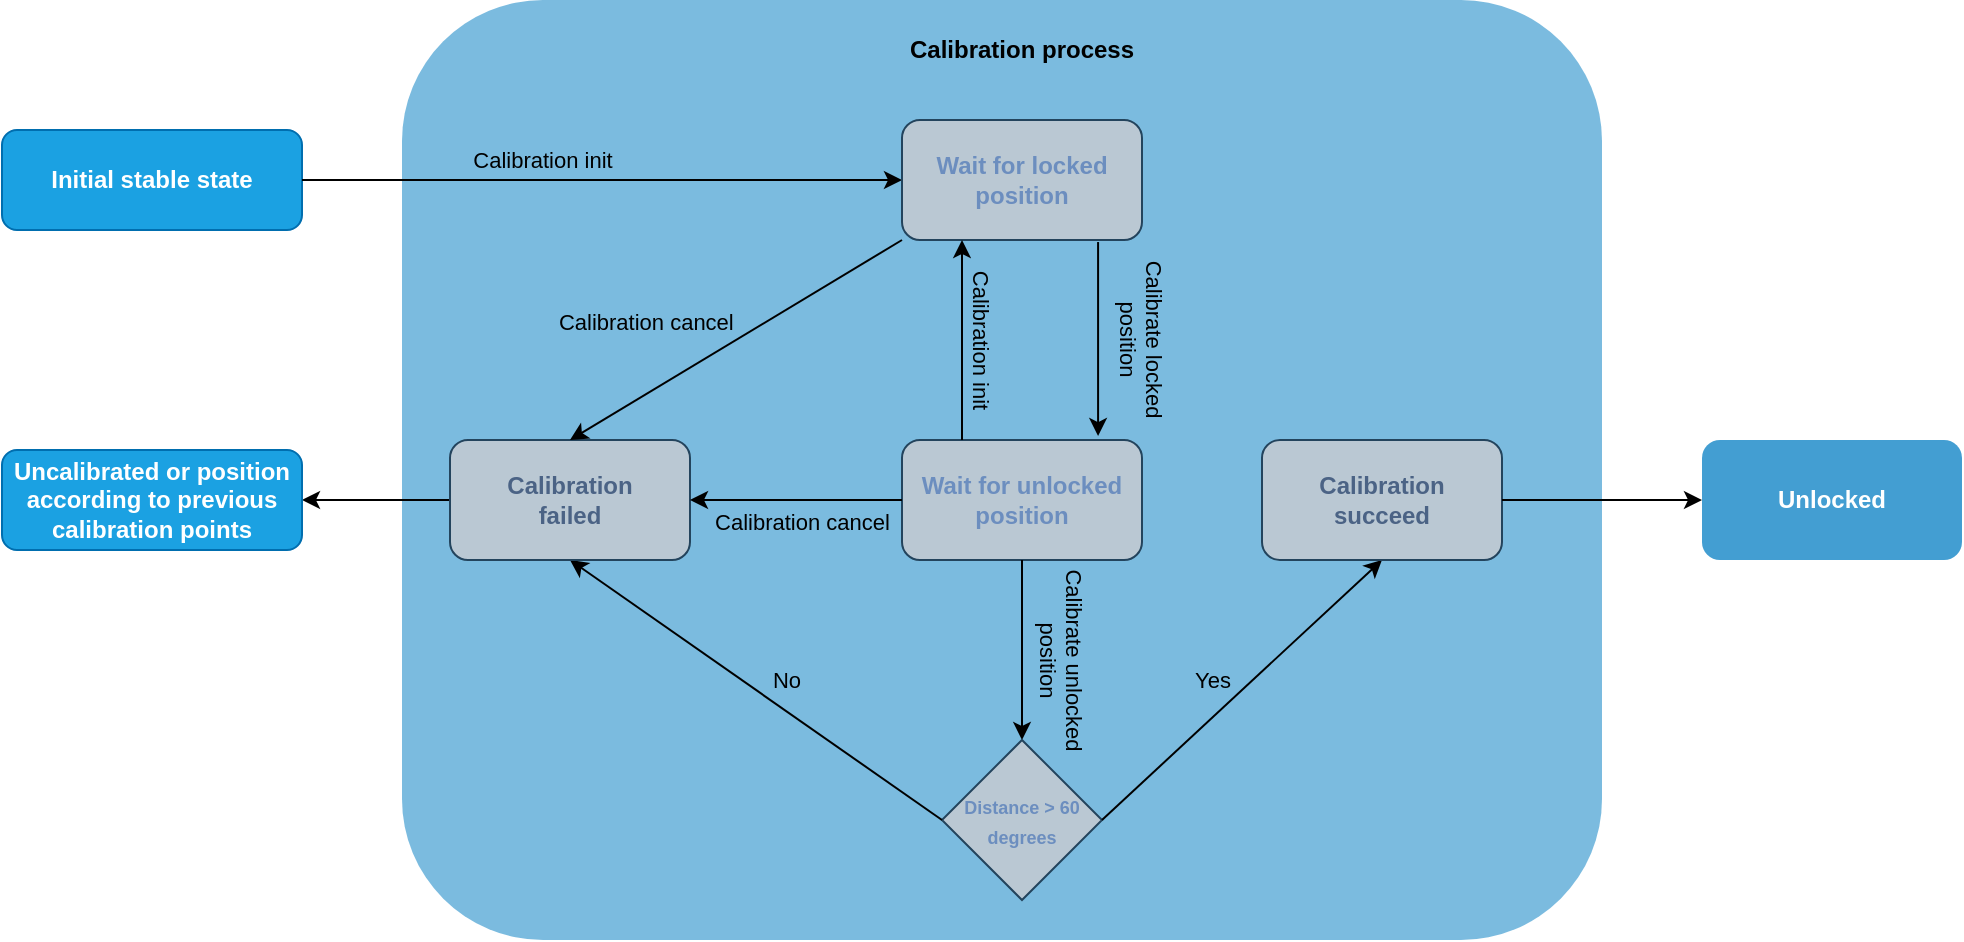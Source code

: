 <mxfile version="23.0.2" type="device">
  <diagram id="V6EAEFwaIlpr3qccd9h4" name="Page-1">
    <mxGraphModel dx="1195" dy="703" grid="1" gridSize="10" guides="1" tooltips="1" connect="1" arrows="1" fold="1" page="1" pageScale="1" pageWidth="827" pageHeight="1169" background="#ffffff" math="0" shadow="0">
      <root>
        <mxCell id="0" />
        <mxCell id="1" parent="0" />
        <mxCell id="8" value="&lt;p style=&quot;line-height: 120%;&quot;&gt;&lt;br&gt;&lt;/p&gt;" style="rounded=1;whiteSpace=wrap;html=1;fillColor=#439ED2;align=left;strokeColor=none;fontColor=#FFFFFF;strokeWidth=3;opacity=70;" parent="1" vertex="1">
          <mxGeometry x="230" y="30" width="600" height="470" as="geometry" />
        </mxCell>
        <mxCell id="5" value="&lt;b&gt;&lt;font&gt;Initial stable state&lt;/font&gt;&lt;br&gt;&lt;/b&gt;" style="rounded=1;whiteSpace=wrap;html=1;fillColor=#1ba1e2;fontColor=#FFFFFF;strokeColor=#006EAF;" parent="1" vertex="1">
          <mxGeometry x="30" y="95" width="150" height="50" as="geometry" />
        </mxCell>
        <mxCell id="6" value="" style="endArrow=classic;html=1;exitX=1;exitY=0.5;exitDx=0;exitDy=0;entryX=0;entryY=0.5;entryDx=0;entryDy=0;fontColor=#FFFFFF;strokeColor=#000000;" parent="1" source="5" target="12" edge="1">
          <mxGeometry relative="1" as="geometry">
            <mxPoint x="200" y="220" as="sourcePoint" />
            <mxPoint x="300" y="220" as="targetPoint" />
          </mxGeometry>
        </mxCell>
        <mxCell id="7" value="Calibration init" style="edgeLabel;resizable=0;html=1;align=center;verticalAlign=middle;fillColor=#439ED2;labelBackgroundColor=none;fontColor=#000000;" parent="6" connectable="0" vertex="1">
          <mxGeometry relative="1" as="geometry">
            <mxPoint x="-30" y="-10" as="offset" />
          </mxGeometry>
        </mxCell>
        <mxCell id="12" value="&lt;b&gt;&lt;font color=&quot;#6c8ebf&quot;&gt;Wait for locked position&lt;/font&gt;&lt;/b&gt;" style="rounded=1;whiteSpace=wrap;html=1;fillColor=#bac8d3;strokeColor=#23445d;" parent="1" vertex="1">
          <mxGeometry x="480" y="90" width="120" height="60" as="geometry" />
        </mxCell>
        <mxCell id="13" value="&lt;b&gt;&lt;font color=&quot;#6c8ebf&quot;&gt;Wait for unlocked position&lt;/font&gt;&lt;/b&gt;" style="rounded=1;whiteSpace=wrap;html=1;fillColor=#bac8d3;strokeColor=#23445d;" parent="1" vertex="1">
          <mxGeometry x="480" y="250" width="120" height="60" as="geometry" />
        </mxCell>
        <mxCell id="16" value="" style="endArrow=classic;html=1;exitX=0.817;exitY=1.017;exitDx=0;exitDy=0;entryX=0.817;entryY=-0.033;entryDx=0;entryDy=0;exitPerimeter=0;entryPerimeter=0;fontColor=#FFFFFF;strokeColor=#000000;" parent="1" source="12" target="13" edge="1">
          <mxGeometry relative="1" as="geometry">
            <mxPoint x="550" y="190" as="sourcePoint" />
            <mxPoint x="650" y="190" as="targetPoint" />
          </mxGeometry>
        </mxCell>
        <mxCell id="17" value="Calibrate locked&#xa;position" style="edgeLabel;resizable=0;align=center;verticalAlign=middle;fillColor=#439ED2;labelBackgroundColor=none;rotation=90;fontColor=#000000;" parent="16" connectable="0" vertex="1">
          <mxGeometry relative="1" as="geometry">
            <mxPoint x="22" as="offset" />
          </mxGeometry>
        </mxCell>
        <mxCell id="20" value="" style="endArrow=classic;html=1;exitX=0.25;exitY=0;exitDx=0;exitDy=0;entryX=0.25;entryY=1;entryDx=0;entryDy=0;fontColor=#FFFFFF;strokeColor=#000000;" parent="1" source="13" target="12" edge="1">
          <mxGeometry relative="1" as="geometry">
            <mxPoint x="490" y="180" as="sourcePoint" />
            <mxPoint x="490" y="267" as="targetPoint" />
          </mxGeometry>
        </mxCell>
        <mxCell id="21" value="Calibration init" style="edgeLabel;resizable=0;align=center;verticalAlign=middle;fillColor=#439ED2;labelBackgroundColor=none;rotation=90;fontColor=#000000;" parent="20" connectable="0" vertex="1">
          <mxGeometry relative="1" as="geometry">
            <mxPoint x="10" as="offset" />
          </mxGeometry>
        </mxCell>
        <mxCell id="25" value="" style="endArrow=classic;html=1;exitX=0.5;exitY=1;exitDx=0;exitDy=0;entryX=0.5;entryY=0;entryDx=0;entryDy=0;fontColor=#FFFFFF;strokeColor=#000000;" parent="1" source="13" target="32" edge="1">
          <mxGeometry relative="1" as="geometry">
            <mxPoint x="590" y="310" as="sourcePoint" />
            <mxPoint x="550" y="400" as="targetPoint" />
          </mxGeometry>
        </mxCell>
        <mxCell id="26" value="Calibrate unlocked&#xa;position" style="edgeLabel;resizable=0;align=center;verticalAlign=middle;fillColor=#439ED2;labelBackgroundColor=none;rotation=90;fontColor=#000000;" parent="25" connectable="0" vertex="1">
          <mxGeometry relative="1" as="geometry">
            <mxPoint x="20" y="5" as="offset" />
          </mxGeometry>
        </mxCell>
        <mxCell id="29" value="&lt;b&gt;Unlocked&lt;/b&gt;" style="rounded=1;whiteSpace=wrap;html=1;labelBackgroundColor=none;fillColor=#439ED2;strokeColor=none;fontColor=#FFFFFF;" parent="1" vertex="1">
          <mxGeometry x="880" y="250" width="130" height="60" as="geometry" />
        </mxCell>
        <mxCell id="32" value="&lt;font color=&quot;#6c8ebf&quot; style=&quot;font-size: 9px;&quot;&gt;&lt;b&gt;Distance &amp;gt; 60 degrees&lt;/b&gt;&lt;/font&gt;" style="rhombus;whiteSpace=wrap;html=1;labelBackgroundColor=none;fillColor=#bac8d3;strokeColor=#23445d;" parent="1" vertex="1">
          <mxGeometry x="500" y="400" width="80" height="80" as="geometry" />
        </mxCell>
        <mxCell id="35" value="" style="endArrow=classic;html=1;exitX=1;exitY=0.5;exitDx=0;exitDy=0;entryX=0.5;entryY=1;entryDx=0;entryDy=0;fontColor=#FFFFFF;strokeColor=#000000;" parent="1" source="32" target="42" edge="1">
          <mxGeometry relative="1" as="geometry">
            <mxPoint x="380" y="420" as="sourcePoint" />
            <mxPoint x="180" y="370" as="targetPoint" />
          </mxGeometry>
        </mxCell>
        <mxCell id="36" value="&lt;span&gt;Yes&lt;/span&gt;" style="edgeLabel;resizable=0;html=1;align=center;verticalAlign=middle;fillColor=#439ED2;labelBackgroundColor=none;fontColor=#000000;fontStyle=0" parent="35" connectable="0" vertex="1">
          <mxGeometry relative="1" as="geometry">
            <mxPoint x="-15" y="-5" as="offset" />
          </mxGeometry>
        </mxCell>
        <mxCell id="39" value="" style="endArrow=classic;html=1;exitX=0;exitY=0.5;exitDx=0;exitDy=0;entryX=0.5;entryY=1;entryDx=0;entryDy=0;strokeColor=#000000;fontColor=#FFFFFF;" parent="1" source="32" target="43" edge="1">
          <mxGeometry relative="1" as="geometry">
            <mxPoint x="370" y="330.0" as="sourcePoint" />
            <mxPoint x="520" y="530" as="targetPoint" />
          </mxGeometry>
        </mxCell>
        <mxCell id="40" value="&lt;span&gt;No&lt;/span&gt;" style="edgeLabel;resizable=0;html=1;align=center;verticalAlign=middle;fillColor=#439ED2;labelBackgroundColor=none;fontColor=#000000;fontStyle=0" parent="39" connectable="0" vertex="1">
          <mxGeometry relative="1" as="geometry">
            <mxPoint x="15" y="-5" as="offset" />
          </mxGeometry>
        </mxCell>
        <mxCell id="41" value="&lt;b&gt;&lt;font style=&quot;font-size: 12px;&quot;&gt;Calibration process&lt;br&gt;&lt;/font&gt;&lt;/b&gt;" style="text;html=1;strokeColor=none;fillColor=none;align=center;verticalAlign=middle;whiteSpace=wrap;rounded=0;labelBackgroundColor=none;fontSize=9;fontColor=#000000;" parent="1" vertex="1">
          <mxGeometry x="465" y="40" width="150" height="30" as="geometry" />
        </mxCell>
        <mxCell id="42" value="&lt;b&gt;&lt;font color=&quot;#4b6385&quot;&gt;Calibration&lt;br&gt;succeed&lt;/font&gt;&lt;/b&gt;" style="rounded=1;whiteSpace=wrap;html=1;fillColor=#bac8d3;strokeColor=#23445d;" parent="1" vertex="1">
          <mxGeometry x="660" y="250" width="120" height="60" as="geometry" />
        </mxCell>
        <mxCell id="55" style="edgeStyle=none;html=1;exitX=0;exitY=0.5;exitDx=0;exitDy=0;entryX=1;entryY=0.5;entryDx=0;entryDy=0;fontSize=12;fontColor=#FFFFFF;" parent="1" source="43" target="54" edge="1">
          <mxGeometry relative="1" as="geometry" />
        </mxCell>
        <mxCell id="43" value="&lt;b&gt;&lt;font color=&quot;#4b6385&quot;&gt;Calibration&lt;br&gt;failed&lt;/font&gt;&lt;/b&gt;" style="rounded=1;whiteSpace=wrap;html=1;fillColor=#bac8d3;strokeColor=#23445d;" parent="1" vertex="1">
          <mxGeometry x="254" y="250" width="120" height="60" as="geometry" />
        </mxCell>
        <mxCell id="44" value="" style="endArrow=classic;html=1;exitX=0;exitY=1;exitDx=0;exitDy=0;entryX=0.5;entryY=0;entryDx=0;entryDy=0;fontColor=#FFFFFF;strokeColor=#000000;" parent="1" source="12" target="43" edge="1">
          <mxGeometry relative="1" as="geometry">
            <mxPoint x="370" y="140" as="sourcePoint" />
            <mxPoint x="370" y="237.0" as="targetPoint" />
          </mxGeometry>
        </mxCell>
        <mxCell id="45" value="Calibration cancel" style="edgeLabel;resizable=0;align=center;verticalAlign=middle;fillColor=#439ED2;labelBackgroundColor=none;rotation=0;fontColor=#000000;" parent="44" connectable="0" vertex="1">
          <mxGeometry relative="1" as="geometry">
            <mxPoint x="-45" y="-10" as="offset" />
          </mxGeometry>
        </mxCell>
        <mxCell id="46" value="" style="endArrow=classic;html=1;exitX=0;exitY=0.5;exitDx=0;exitDy=0;entryX=1;entryY=0.5;entryDx=0;entryDy=0;fontColor=#FFFFFF;strokeColor=#000000;" parent="1" source="13" target="43" edge="1">
          <mxGeometry relative="1" as="geometry">
            <mxPoint x="470" y="160" as="sourcePoint" />
            <mxPoint x="360" y="260" as="targetPoint" />
          </mxGeometry>
        </mxCell>
        <mxCell id="47" value="Calibration cancel" style="edgeLabel;resizable=0;align=center;verticalAlign=middle;fillColor=#439ED2;labelBackgroundColor=none;rotation=0;fontColor=#000000;" parent="46" connectable="0" vertex="1">
          <mxGeometry relative="1" as="geometry">
            <mxPoint x="3" y="10" as="offset" />
          </mxGeometry>
        </mxCell>
        <mxCell id="52" value="" style="endArrow=classic;html=1;fontSize=12;exitX=1;exitY=0.5;exitDx=0;exitDy=0;entryX=0;entryY=0.5;entryDx=0;entryDy=0;fontColor=#FFFFFF;" parent="1" source="42" target="29" edge="1">
          <mxGeometry relative="1" as="geometry">
            <mxPoint x="850" y="200" as="sourcePoint" />
            <mxPoint x="950" y="200" as="targetPoint" />
          </mxGeometry>
        </mxCell>
        <mxCell id="54" value="&lt;b&gt;&lt;font&gt;Uncalibrated or position according to previous calibration points&lt;/font&gt;&lt;br&gt;&lt;/b&gt;" style="rounded=1;whiteSpace=wrap;html=1;fillColor=#1ba1e2;fontColor=#FFFFFF;strokeColor=#006EAF;" parent="1" vertex="1">
          <mxGeometry x="30" y="255" width="150" height="50" as="geometry" />
        </mxCell>
      </root>
    </mxGraphModel>
  </diagram>
</mxfile>
